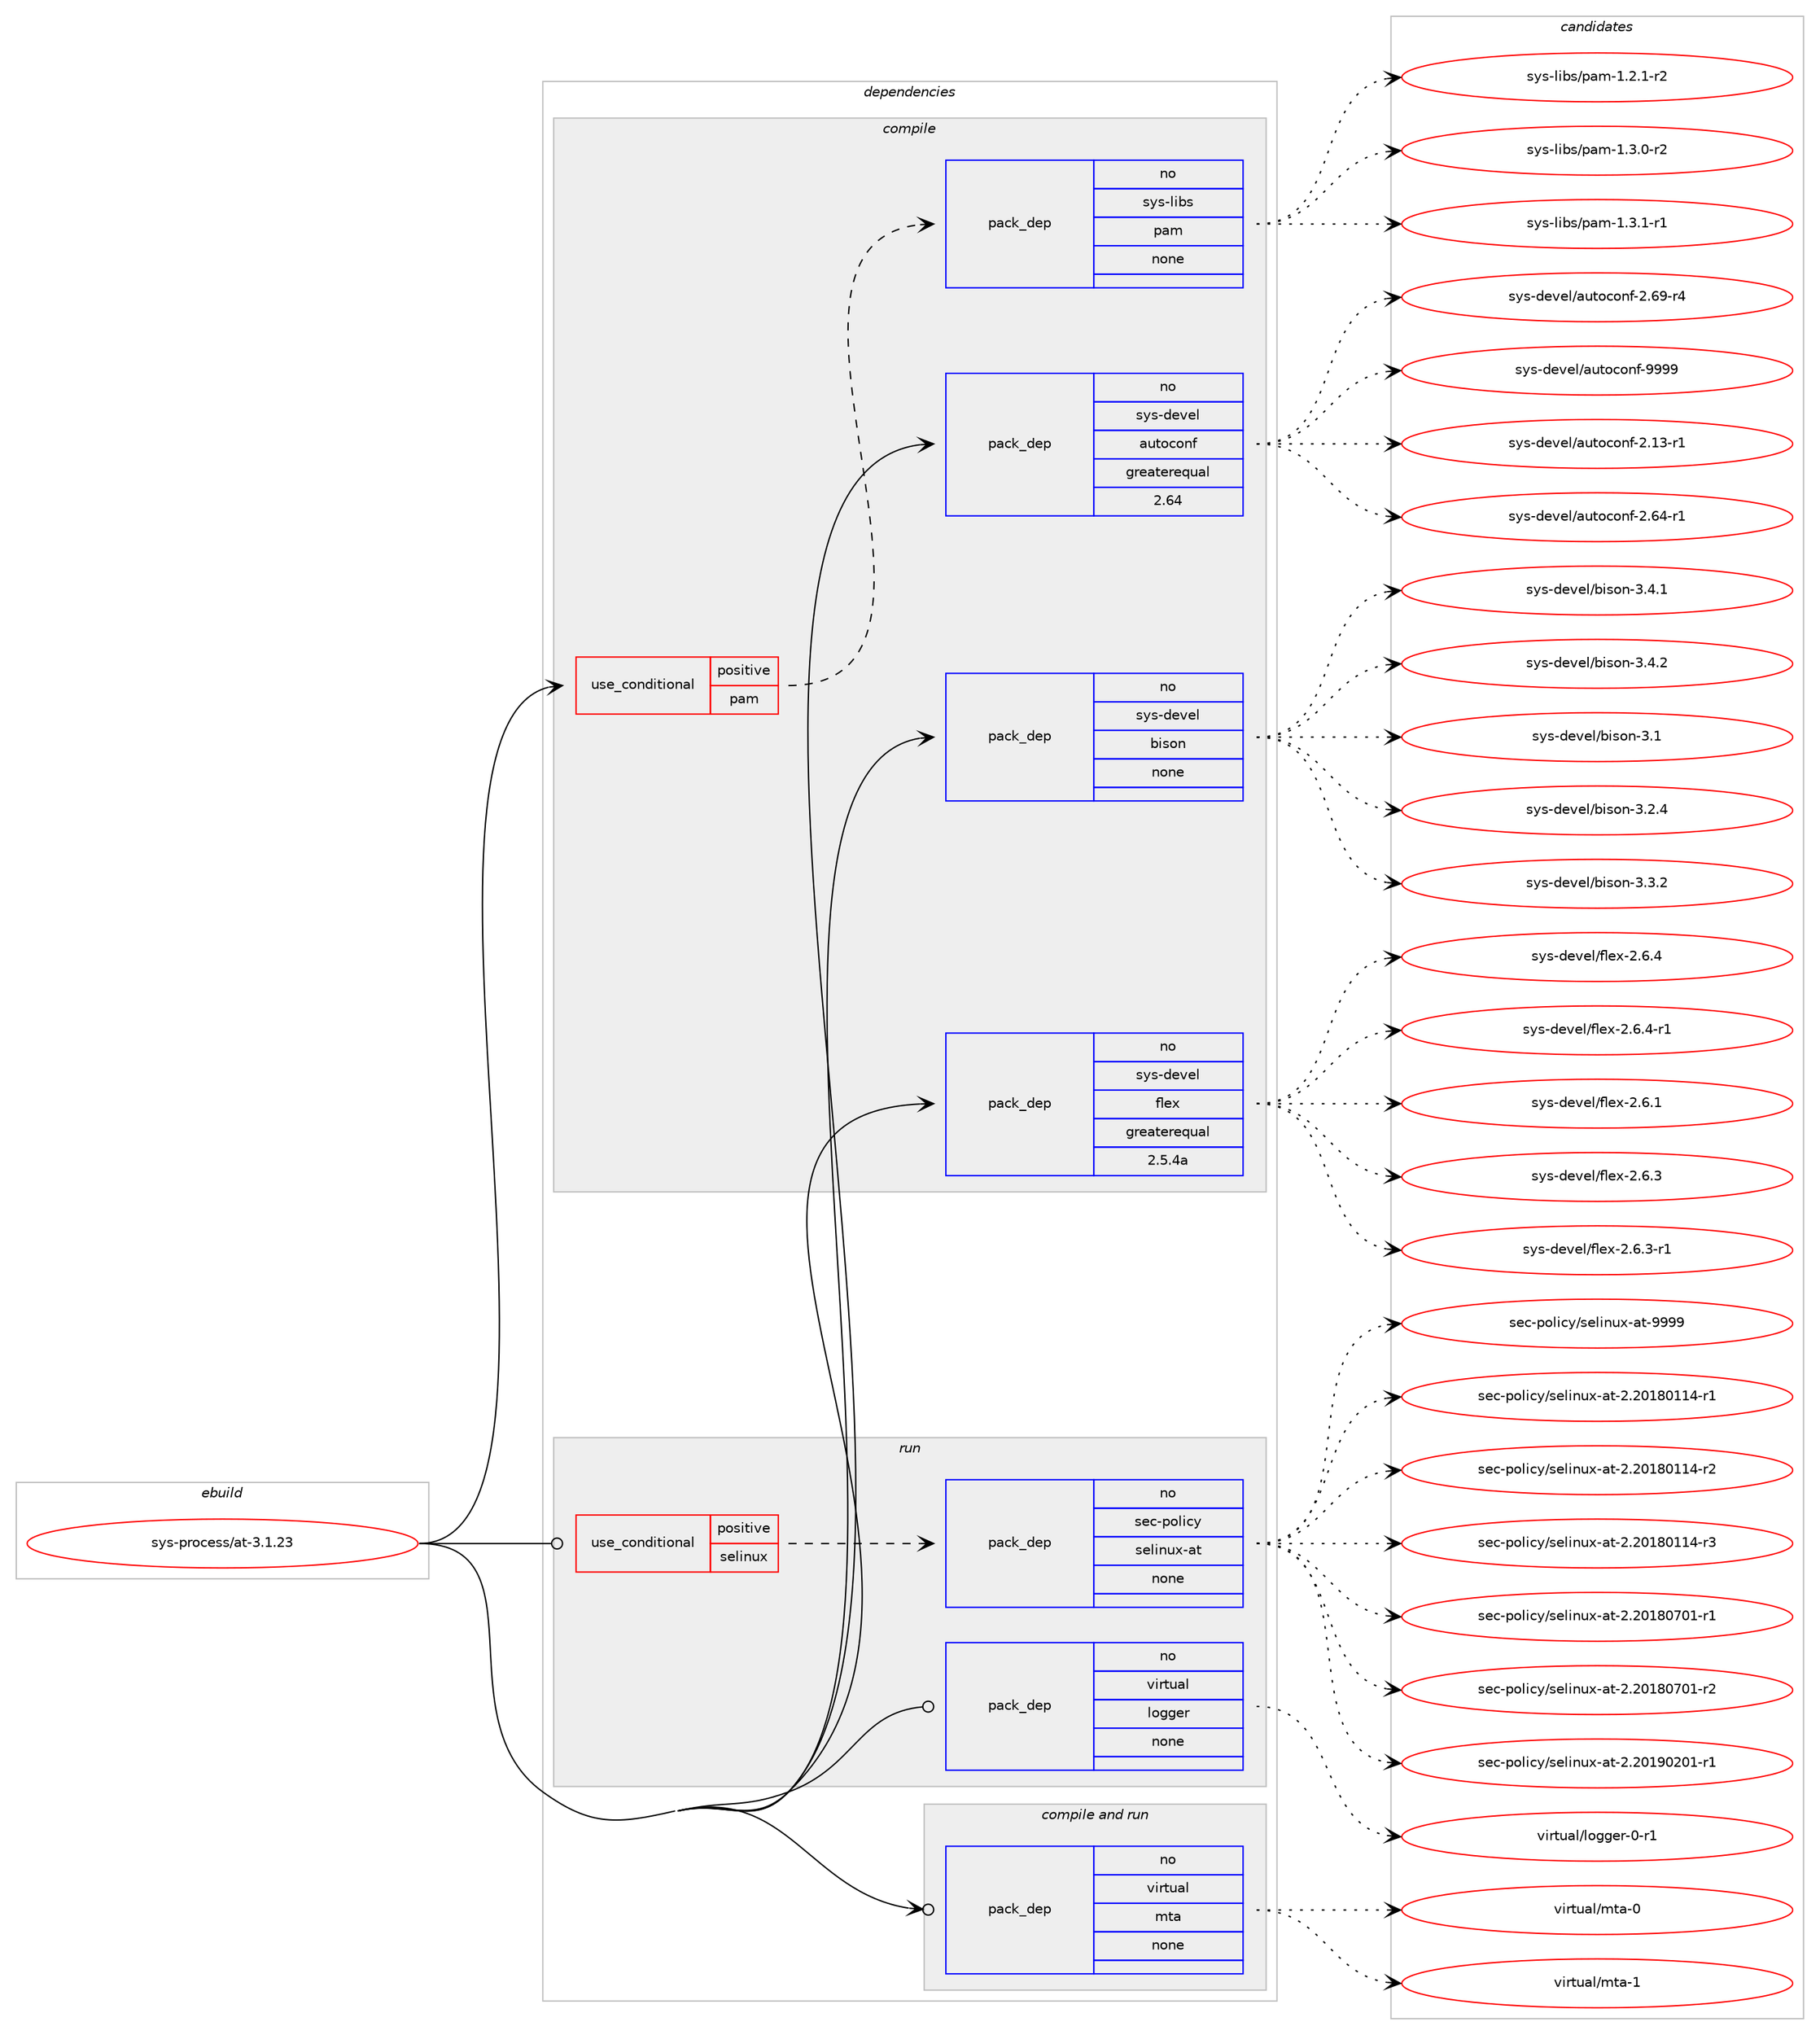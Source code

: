 digraph prolog {

# *************
# Graph options
# *************

newrank=true;
concentrate=true;
compound=true;
graph [rankdir=LR,fontname=Helvetica,fontsize=10,ranksep=1.5];#, ranksep=2.5, nodesep=0.2];
edge  [arrowhead=vee];
node  [fontname=Helvetica,fontsize=10];

# **********
# The ebuild
# **********

subgraph cluster_leftcol {
color=gray;
rank=same;
label=<<i>ebuild</i>>;
id [label="sys-process/at-3.1.23", color=red, width=4, href="../sys-process/at-3.1.23.svg"];
}

# ****************
# The dependencies
# ****************

subgraph cluster_midcol {
color=gray;
label=<<i>dependencies</i>>;
subgraph cluster_compile {
fillcolor="#eeeeee";
style=filled;
label=<<i>compile</i>>;
subgraph cond216169 {
dependency899375 [label=<<TABLE BORDER="0" CELLBORDER="1" CELLSPACING="0" CELLPADDING="4"><TR><TD ROWSPAN="3" CELLPADDING="10">use_conditional</TD></TR><TR><TD>positive</TD></TR><TR><TD>pam</TD></TR></TABLE>>, shape=none, color=red];
subgraph pack667378 {
dependency899376 [label=<<TABLE BORDER="0" CELLBORDER="1" CELLSPACING="0" CELLPADDING="4" WIDTH="220"><TR><TD ROWSPAN="6" CELLPADDING="30">pack_dep</TD></TR><TR><TD WIDTH="110">no</TD></TR><TR><TD>sys-libs</TD></TR><TR><TD>pam</TD></TR><TR><TD>none</TD></TR><TR><TD></TD></TR></TABLE>>, shape=none, color=blue];
}
dependency899375:e -> dependency899376:w [weight=20,style="dashed",arrowhead="vee"];
}
id:e -> dependency899375:w [weight=20,style="solid",arrowhead="vee"];
subgraph pack667379 {
dependency899377 [label=<<TABLE BORDER="0" CELLBORDER="1" CELLSPACING="0" CELLPADDING="4" WIDTH="220"><TR><TD ROWSPAN="6" CELLPADDING="30">pack_dep</TD></TR><TR><TD WIDTH="110">no</TD></TR><TR><TD>sys-devel</TD></TR><TR><TD>autoconf</TD></TR><TR><TD>greaterequal</TD></TR><TR><TD>2.64</TD></TR></TABLE>>, shape=none, color=blue];
}
id:e -> dependency899377:w [weight=20,style="solid",arrowhead="vee"];
subgraph pack667380 {
dependency899378 [label=<<TABLE BORDER="0" CELLBORDER="1" CELLSPACING="0" CELLPADDING="4" WIDTH="220"><TR><TD ROWSPAN="6" CELLPADDING="30">pack_dep</TD></TR><TR><TD WIDTH="110">no</TD></TR><TR><TD>sys-devel</TD></TR><TR><TD>bison</TD></TR><TR><TD>none</TD></TR><TR><TD></TD></TR></TABLE>>, shape=none, color=blue];
}
id:e -> dependency899378:w [weight=20,style="solid",arrowhead="vee"];
subgraph pack667381 {
dependency899379 [label=<<TABLE BORDER="0" CELLBORDER="1" CELLSPACING="0" CELLPADDING="4" WIDTH="220"><TR><TD ROWSPAN="6" CELLPADDING="30">pack_dep</TD></TR><TR><TD WIDTH="110">no</TD></TR><TR><TD>sys-devel</TD></TR><TR><TD>flex</TD></TR><TR><TD>greaterequal</TD></TR><TR><TD>2.5.4a</TD></TR></TABLE>>, shape=none, color=blue];
}
id:e -> dependency899379:w [weight=20,style="solid",arrowhead="vee"];
}
subgraph cluster_compileandrun {
fillcolor="#eeeeee";
style=filled;
label=<<i>compile and run</i>>;
subgraph pack667382 {
dependency899380 [label=<<TABLE BORDER="0" CELLBORDER="1" CELLSPACING="0" CELLPADDING="4" WIDTH="220"><TR><TD ROWSPAN="6" CELLPADDING="30">pack_dep</TD></TR><TR><TD WIDTH="110">no</TD></TR><TR><TD>virtual</TD></TR><TR><TD>mta</TD></TR><TR><TD>none</TD></TR><TR><TD></TD></TR></TABLE>>, shape=none, color=blue];
}
id:e -> dependency899380:w [weight=20,style="solid",arrowhead="odotvee"];
}
subgraph cluster_run {
fillcolor="#eeeeee";
style=filled;
label=<<i>run</i>>;
subgraph cond216170 {
dependency899381 [label=<<TABLE BORDER="0" CELLBORDER="1" CELLSPACING="0" CELLPADDING="4"><TR><TD ROWSPAN="3" CELLPADDING="10">use_conditional</TD></TR><TR><TD>positive</TD></TR><TR><TD>selinux</TD></TR></TABLE>>, shape=none, color=red];
subgraph pack667383 {
dependency899382 [label=<<TABLE BORDER="0" CELLBORDER="1" CELLSPACING="0" CELLPADDING="4" WIDTH="220"><TR><TD ROWSPAN="6" CELLPADDING="30">pack_dep</TD></TR><TR><TD WIDTH="110">no</TD></TR><TR><TD>sec-policy</TD></TR><TR><TD>selinux-at</TD></TR><TR><TD>none</TD></TR><TR><TD></TD></TR></TABLE>>, shape=none, color=blue];
}
dependency899381:e -> dependency899382:w [weight=20,style="dashed",arrowhead="vee"];
}
id:e -> dependency899381:w [weight=20,style="solid",arrowhead="odot"];
subgraph pack667384 {
dependency899383 [label=<<TABLE BORDER="0" CELLBORDER="1" CELLSPACING="0" CELLPADDING="4" WIDTH="220"><TR><TD ROWSPAN="6" CELLPADDING="30">pack_dep</TD></TR><TR><TD WIDTH="110">no</TD></TR><TR><TD>virtual</TD></TR><TR><TD>logger</TD></TR><TR><TD>none</TD></TR><TR><TD></TD></TR></TABLE>>, shape=none, color=blue];
}
id:e -> dependency899383:w [weight=20,style="solid",arrowhead="odot"];
}
}

# **************
# The candidates
# **************

subgraph cluster_choices {
rank=same;
color=gray;
label=<<i>candidates</i>>;

subgraph choice667378 {
color=black;
nodesep=1;
choice115121115451081059811547112971094549465046494511450 [label="sys-libs/pam-1.2.1-r2", color=red, width=4,href="../sys-libs/pam-1.2.1-r2.svg"];
choice115121115451081059811547112971094549465146484511450 [label="sys-libs/pam-1.3.0-r2", color=red, width=4,href="../sys-libs/pam-1.3.0-r2.svg"];
choice115121115451081059811547112971094549465146494511449 [label="sys-libs/pam-1.3.1-r1", color=red, width=4,href="../sys-libs/pam-1.3.1-r1.svg"];
dependency899376:e -> choice115121115451081059811547112971094549465046494511450:w [style=dotted,weight="100"];
dependency899376:e -> choice115121115451081059811547112971094549465146484511450:w [style=dotted,weight="100"];
dependency899376:e -> choice115121115451081059811547112971094549465146494511449:w [style=dotted,weight="100"];
}
subgraph choice667379 {
color=black;
nodesep=1;
choice1151211154510010111810110847971171161119911111010245504649514511449 [label="sys-devel/autoconf-2.13-r1", color=red, width=4,href="../sys-devel/autoconf-2.13-r1.svg"];
choice1151211154510010111810110847971171161119911111010245504654524511449 [label="sys-devel/autoconf-2.64-r1", color=red, width=4,href="../sys-devel/autoconf-2.64-r1.svg"];
choice1151211154510010111810110847971171161119911111010245504654574511452 [label="sys-devel/autoconf-2.69-r4", color=red, width=4,href="../sys-devel/autoconf-2.69-r4.svg"];
choice115121115451001011181011084797117116111991111101024557575757 [label="sys-devel/autoconf-9999", color=red, width=4,href="../sys-devel/autoconf-9999.svg"];
dependency899377:e -> choice1151211154510010111810110847971171161119911111010245504649514511449:w [style=dotted,weight="100"];
dependency899377:e -> choice1151211154510010111810110847971171161119911111010245504654524511449:w [style=dotted,weight="100"];
dependency899377:e -> choice1151211154510010111810110847971171161119911111010245504654574511452:w [style=dotted,weight="100"];
dependency899377:e -> choice115121115451001011181011084797117116111991111101024557575757:w [style=dotted,weight="100"];
}
subgraph choice667380 {
color=black;
nodesep=1;
choice11512111545100101118101108479810511511111045514649 [label="sys-devel/bison-3.1", color=red, width=4,href="../sys-devel/bison-3.1.svg"];
choice115121115451001011181011084798105115111110455146504652 [label="sys-devel/bison-3.2.4", color=red, width=4,href="../sys-devel/bison-3.2.4.svg"];
choice115121115451001011181011084798105115111110455146514650 [label="sys-devel/bison-3.3.2", color=red, width=4,href="../sys-devel/bison-3.3.2.svg"];
choice115121115451001011181011084798105115111110455146524649 [label="sys-devel/bison-3.4.1", color=red, width=4,href="../sys-devel/bison-3.4.1.svg"];
choice115121115451001011181011084798105115111110455146524650 [label="sys-devel/bison-3.4.2", color=red, width=4,href="../sys-devel/bison-3.4.2.svg"];
dependency899378:e -> choice11512111545100101118101108479810511511111045514649:w [style=dotted,weight="100"];
dependency899378:e -> choice115121115451001011181011084798105115111110455146504652:w [style=dotted,weight="100"];
dependency899378:e -> choice115121115451001011181011084798105115111110455146514650:w [style=dotted,weight="100"];
dependency899378:e -> choice115121115451001011181011084798105115111110455146524649:w [style=dotted,weight="100"];
dependency899378:e -> choice115121115451001011181011084798105115111110455146524650:w [style=dotted,weight="100"];
}
subgraph choice667381 {
color=black;
nodesep=1;
choice1151211154510010111810110847102108101120455046544649 [label="sys-devel/flex-2.6.1", color=red, width=4,href="../sys-devel/flex-2.6.1.svg"];
choice1151211154510010111810110847102108101120455046544651 [label="sys-devel/flex-2.6.3", color=red, width=4,href="../sys-devel/flex-2.6.3.svg"];
choice11512111545100101118101108471021081011204550465446514511449 [label="sys-devel/flex-2.6.3-r1", color=red, width=4,href="../sys-devel/flex-2.6.3-r1.svg"];
choice1151211154510010111810110847102108101120455046544652 [label="sys-devel/flex-2.6.4", color=red, width=4,href="../sys-devel/flex-2.6.4.svg"];
choice11512111545100101118101108471021081011204550465446524511449 [label="sys-devel/flex-2.6.4-r1", color=red, width=4,href="../sys-devel/flex-2.6.4-r1.svg"];
dependency899379:e -> choice1151211154510010111810110847102108101120455046544649:w [style=dotted,weight="100"];
dependency899379:e -> choice1151211154510010111810110847102108101120455046544651:w [style=dotted,weight="100"];
dependency899379:e -> choice11512111545100101118101108471021081011204550465446514511449:w [style=dotted,weight="100"];
dependency899379:e -> choice1151211154510010111810110847102108101120455046544652:w [style=dotted,weight="100"];
dependency899379:e -> choice11512111545100101118101108471021081011204550465446524511449:w [style=dotted,weight="100"];
}
subgraph choice667382 {
color=black;
nodesep=1;
choice1181051141161179710847109116974548 [label="virtual/mta-0", color=red, width=4,href="../virtual/mta-0.svg"];
choice1181051141161179710847109116974549 [label="virtual/mta-1", color=red, width=4,href="../virtual/mta-1.svg"];
dependency899380:e -> choice1181051141161179710847109116974548:w [style=dotted,weight="100"];
dependency899380:e -> choice1181051141161179710847109116974549:w [style=dotted,weight="100"];
}
subgraph choice667383 {
color=black;
nodesep=1;
choice11510199451121111081059912147115101108105110117120459711645504650484956484949524511449 [label="sec-policy/selinux-at-2.20180114-r1", color=red, width=4,href="../sec-policy/selinux-at-2.20180114-r1.svg"];
choice11510199451121111081059912147115101108105110117120459711645504650484956484949524511450 [label="sec-policy/selinux-at-2.20180114-r2", color=red, width=4,href="../sec-policy/selinux-at-2.20180114-r2.svg"];
choice11510199451121111081059912147115101108105110117120459711645504650484956484949524511451 [label="sec-policy/selinux-at-2.20180114-r3", color=red, width=4,href="../sec-policy/selinux-at-2.20180114-r3.svg"];
choice11510199451121111081059912147115101108105110117120459711645504650484956485548494511449 [label="sec-policy/selinux-at-2.20180701-r1", color=red, width=4,href="../sec-policy/selinux-at-2.20180701-r1.svg"];
choice11510199451121111081059912147115101108105110117120459711645504650484956485548494511450 [label="sec-policy/selinux-at-2.20180701-r2", color=red, width=4,href="../sec-policy/selinux-at-2.20180701-r2.svg"];
choice11510199451121111081059912147115101108105110117120459711645504650484957485048494511449 [label="sec-policy/selinux-at-2.20190201-r1", color=red, width=4,href="../sec-policy/selinux-at-2.20190201-r1.svg"];
choice1151019945112111108105991214711510110810511011712045971164557575757 [label="sec-policy/selinux-at-9999", color=red, width=4,href="../sec-policy/selinux-at-9999.svg"];
dependency899382:e -> choice11510199451121111081059912147115101108105110117120459711645504650484956484949524511449:w [style=dotted,weight="100"];
dependency899382:e -> choice11510199451121111081059912147115101108105110117120459711645504650484956484949524511450:w [style=dotted,weight="100"];
dependency899382:e -> choice11510199451121111081059912147115101108105110117120459711645504650484956484949524511451:w [style=dotted,weight="100"];
dependency899382:e -> choice11510199451121111081059912147115101108105110117120459711645504650484956485548494511449:w [style=dotted,weight="100"];
dependency899382:e -> choice11510199451121111081059912147115101108105110117120459711645504650484956485548494511450:w [style=dotted,weight="100"];
dependency899382:e -> choice11510199451121111081059912147115101108105110117120459711645504650484957485048494511449:w [style=dotted,weight="100"];
dependency899382:e -> choice1151019945112111108105991214711510110810511011712045971164557575757:w [style=dotted,weight="100"];
}
subgraph choice667384 {
color=black;
nodesep=1;
choice118105114116117971084710811110310310111445484511449 [label="virtual/logger-0-r1", color=red, width=4,href="../virtual/logger-0-r1.svg"];
dependency899383:e -> choice118105114116117971084710811110310310111445484511449:w [style=dotted,weight="100"];
}
}

}
